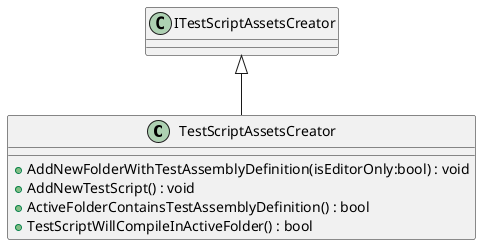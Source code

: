 @startuml
class TestScriptAssetsCreator {
    + AddNewFolderWithTestAssemblyDefinition(isEditorOnly:bool) : void
    + AddNewTestScript() : void
    + ActiveFolderContainsTestAssemblyDefinition() : bool
    + TestScriptWillCompileInActiveFolder() : bool
}
ITestScriptAssetsCreator <|-- TestScriptAssetsCreator
@enduml
